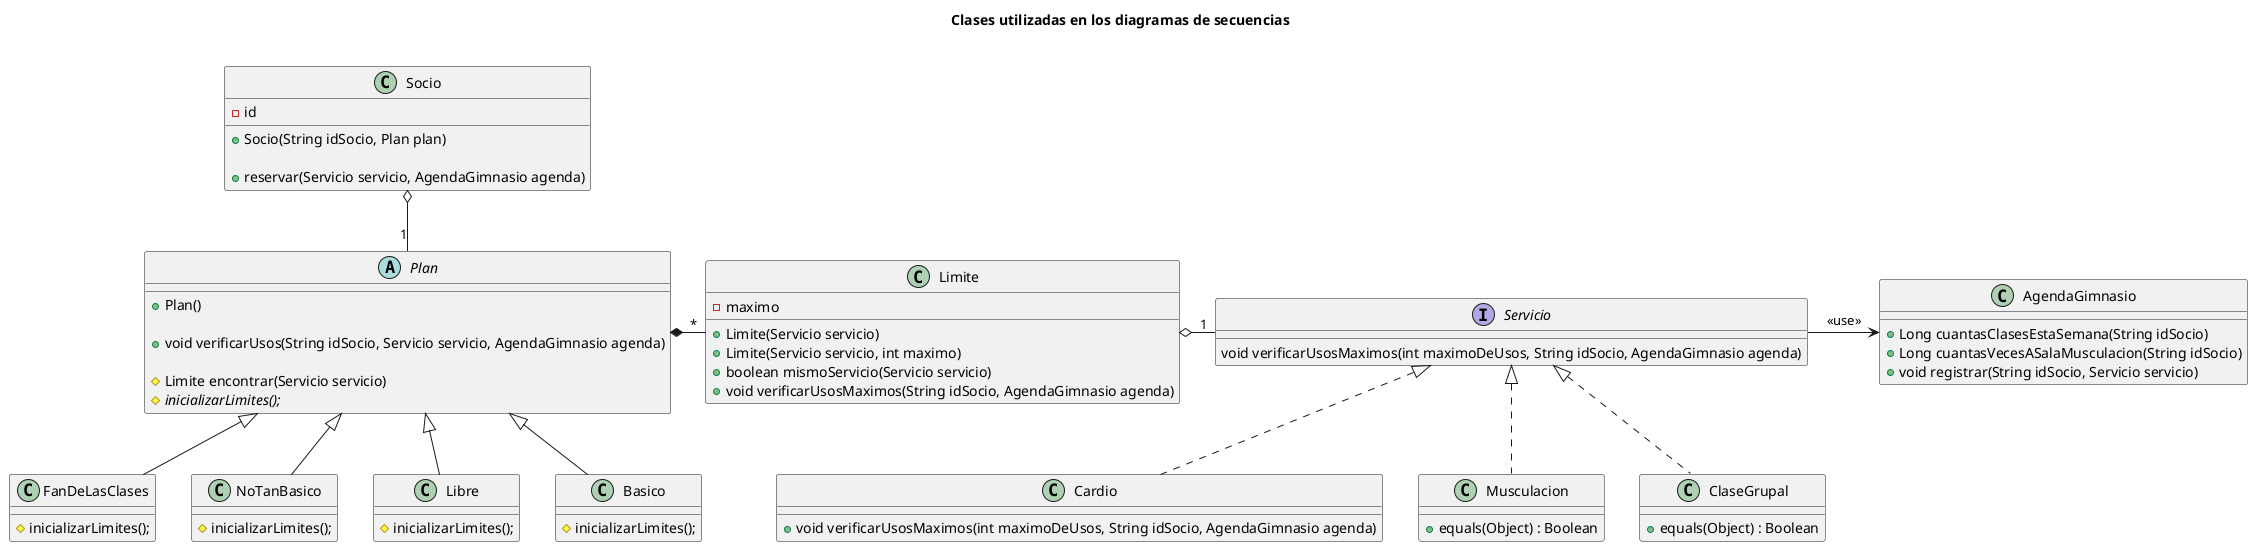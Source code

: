 @startuml

title "Clases utilizadas en los diagramas de secuencias\n"


abstract class Plan {

    + Plan()

    + void verificarUsos(String idSocio, Servicio servicio, AgendaGimnasio agenda)

    # Limite encontrar(Servicio servicio)
    {abstract} # inicializarLimites();

}

class FanDeLasClases  {
    # inicializarLimites();
}

class NoTanBasico  {
    # inicializarLimites();
}

class Libre  {
    # inicializarLimites();
}

class Basico  {
    # inicializarLimites();
}

class Limite {
    - maximo

    + Limite(Servicio servicio)
    + Limite(Servicio servicio, int maximo)
    + boolean mismoServicio(Servicio servicio)
    + void verificarUsosMaximos(String idSocio, AgendaGimnasio agenda)
}

interface Servicio {

    void verificarUsosMaximos(int maximoDeUsos, String idSocio, AgendaGimnasio agenda)
}

class Cardio {
    + void verificarUsosMaximos(int maximoDeUsos, String idSocio, AgendaGimnasio agenda)
}

class Musculacion {
    + equals(Object) : Boolean
}

class ClaseGrupal {
    + equals(Object) : Boolean
}

class AgendaGimnasio {

    + Long cuantasClasesEstaSemana(String idSocio)
    + Long cuantasVecesASalaMusculacion(String idSocio)
    + void registrar(String idSocio, Servicio servicio)
}

class Socio {
    - id

    + Socio(String idSocio, Plan plan)

    + reservar(Servicio servicio, AgendaGimnasio agenda)
}

Socio o-- "1" Plan

Plan *- "*" Limite
Plan <|-- Basico
Plan <|-- Libre
Plan <|-- NoTanBasico
Plan <|-- FanDeLasClases

Limite o- "1" Servicio

Servicio <|.. Musculacion
Servicio <|.. Cardio
Servicio <|.. ClaseGrupal

Servicio -> AgendaGimnasio: "<<use>>"


@enduml